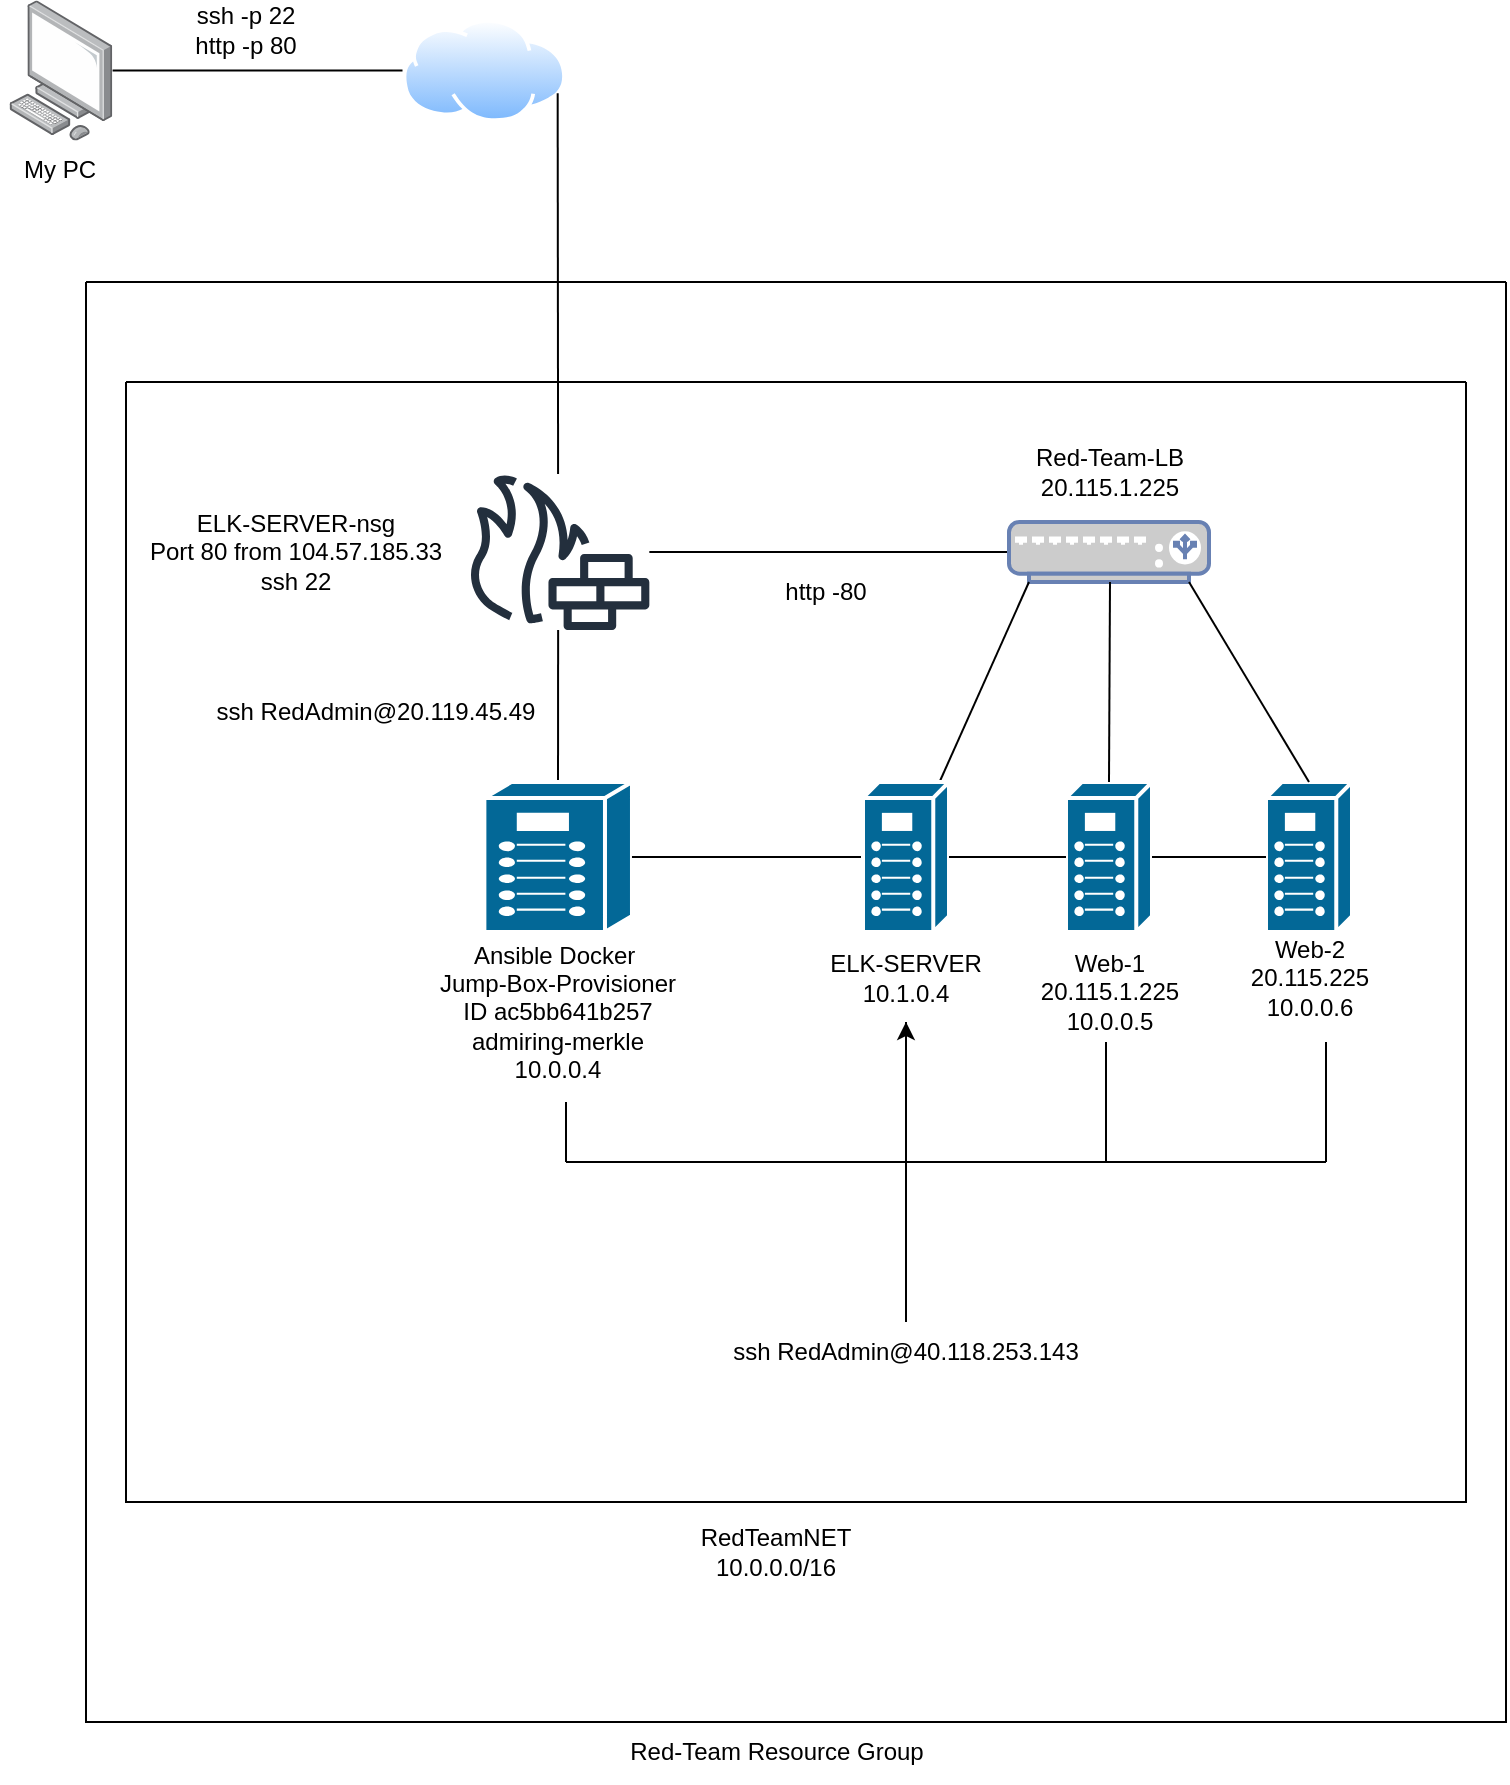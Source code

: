 <mxfile version="15.9.6" type="device"><diagram id="06vKmpi82bSazGG4mUt4" name="Page-1"><mxGraphModel dx="946" dy="1554" grid="1" gridSize="10" guides="1" tooltips="1" connect="1" arrows="1" fold="1" page="1" pageScale="1" pageWidth="850" pageHeight="1100" math="0" shadow="0"><root><mxCell id="0"/><mxCell id="1" parent="0"/><mxCell id="KqxvqCEPu1D006fxf9Ot-1" value="" style="points=[];aspect=fixed;html=1;align=center;shadow=0;dashed=0;image;image=img/lib/allied_telesis/computer_and_terminals/Personal_Computer.svg;" vertex="1" parent="1"><mxGeometry x="41.65" y="99.25" width="51.65" height="70" as="geometry"/></mxCell><mxCell id="KqxvqCEPu1D006fxf9Ot-2" value="My PC" style="text;html=1;strokeColor=none;fillColor=none;align=center;verticalAlign=middle;whiteSpace=wrap;rounded=0;" vertex="1" parent="1"><mxGeometry x="37.48" y="169.25" width="60" height="30" as="geometry"/></mxCell><mxCell id="KqxvqCEPu1D006fxf9Ot-3" value="" style="aspect=fixed;perimeter=ellipsePerimeter;html=1;align=center;shadow=0;dashed=0;spacingTop=3;image;image=img/lib/active_directory/internet_cloud.svg;" vertex="1" parent="1"><mxGeometry x="238.25" y="108.5" width="81.75" height="51.5" as="geometry"/></mxCell><mxCell id="KqxvqCEPu1D006fxf9Ot-4" value="" style="endArrow=none;html=1;rounded=0;entryX=0;entryY=0.5;entryDx=0;entryDy=0;" edge="1" parent="1" source="KqxvqCEPu1D006fxf9Ot-1" target="KqxvqCEPu1D006fxf9Ot-3"><mxGeometry width="50" height="50" relative="1" as="geometry"><mxPoint x="220" y="420" as="sourcePoint"/><mxPoint x="150" y="375" as="targetPoint"/></mxGeometry></mxCell><mxCell id="KqxvqCEPu1D006fxf9Ot-5" value="ssh -p 22&lt;br&gt;http -p 80" style="text;html=1;strokeColor=none;fillColor=none;align=center;verticalAlign=middle;whiteSpace=wrap;rounded=0;" vertex="1" parent="1"><mxGeometry x="130" y="99.25" width="60" height="30" as="geometry"/></mxCell><mxCell id="KqxvqCEPu1D006fxf9Ot-6" value="" style="sketch=0;outlineConnect=0;fontColor=#232F3E;gradientColor=none;fillColor=#232F3D;strokeColor=none;dashed=0;verticalLabelPosition=bottom;verticalAlign=top;align=center;html=1;fontSize=12;fontStyle=0;aspect=fixed;pointerEvents=1;shape=mxgraph.aws4.generic_firewall;" vertex="1" parent="1"><mxGeometry x="270" y="336" width="92.18" height="78" as="geometry"/></mxCell><mxCell id="KqxvqCEPu1D006fxf9Ot-7" value="" style="endArrow=none;html=1;rounded=0;exitX=1;exitY=0.75;exitDx=0;exitDy=0;" edge="1" parent="1" source="KqxvqCEPu1D006fxf9Ot-3" target="KqxvqCEPu1D006fxf9Ot-6"><mxGeometry width="50" height="50" relative="1" as="geometry"><mxPoint x="240" y="420" as="sourcePoint"/><mxPoint x="290" y="370" as="targetPoint"/></mxGeometry></mxCell><mxCell id="KqxvqCEPu1D006fxf9Ot-8" value="ELK-SERVER-nsg&lt;br&gt;Port 80 from 104.57.185.33&lt;br&gt;ssh 22" style="text;html=1;strokeColor=none;fillColor=none;align=center;verticalAlign=middle;whiteSpace=wrap;rounded=0;" vertex="1" parent="1"><mxGeometry x="110" y="360" width="150" height="30" as="geometry"/></mxCell><mxCell id="KqxvqCEPu1D006fxf9Ot-9" value="" style="endArrow=none;html=1;rounded=0;entryX=0;entryY=0.5;entryDx=0;entryDy=0;entryPerimeter=0;" edge="1" parent="1" source="KqxvqCEPu1D006fxf9Ot-6" target="KqxvqCEPu1D006fxf9Ot-12"><mxGeometry width="50" height="50" relative="1" as="geometry"><mxPoint x="420" y="400" as="sourcePoint"/><mxPoint x="450" y="375" as="targetPoint"/></mxGeometry></mxCell><mxCell id="KqxvqCEPu1D006fxf9Ot-12" value="" style="fontColor=#0066CC;verticalAlign=top;verticalLabelPosition=bottom;labelPosition=center;align=center;html=1;outlineConnect=0;fillColor=#CCCCCC;strokeColor=#6881B3;gradientColor=none;gradientDirection=north;strokeWidth=2;shape=mxgraph.networks.load_balancer;" vertex="1" parent="1"><mxGeometry x="541.5" y="360" width="100" height="30" as="geometry"/></mxCell><mxCell id="KqxvqCEPu1D006fxf9Ot-13" value="Red-Team-LB&lt;br&gt;20.115.1.225" style="text;html=1;strokeColor=none;fillColor=none;align=center;verticalAlign=middle;whiteSpace=wrap;rounded=0;" vertex="1" parent="1"><mxGeometry x="541.5" y="320" width="100" height="30" as="geometry"/></mxCell><mxCell id="KqxvqCEPu1D006fxf9Ot-14" value="http -80" style="text;html=1;strokeColor=none;fillColor=none;align=center;verticalAlign=middle;whiteSpace=wrap;rounded=0;" vertex="1" parent="1"><mxGeometry x="420" y="380" width="60" height="30" as="geometry"/></mxCell><mxCell id="KqxvqCEPu1D006fxf9Ot-15" value="" style="endArrow=none;html=1;rounded=0;" edge="1" parent="1" target="KqxvqCEPu1D006fxf9Ot-6"><mxGeometry width="50" height="50" relative="1" as="geometry"><mxPoint x="316" y="500" as="sourcePoint"/><mxPoint x="370" y="360" as="targetPoint"/></mxGeometry></mxCell><mxCell id="KqxvqCEPu1D006fxf9Ot-16" value="" style="shape=mxgraph.cisco.misc.breakout_box;html=1;pointerEvents=1;dashed=0;fillColor=#036897;strokeColor=#ffffff;strokeWidth=2;verticalLabelPosition=bottom;verticalAlign=top;align=center;outlineConnect=0;" vertex="1" parent="1"><mxGeometry x="279.19" y="490" width="73.8" height="75" as="geometry"/></mxCell><mxCell id="KqxvqCEPu1D006fxf9Ot-17" value="ssh RedAdmin@20.119.45.49" style="text;html=1;strokeColor=none;fillColor=none;align=center;verticalAlign=middle;whiteSpace=wrap;rounded=0;" vertex="1" parent="1"><mxGeometry x="120" y="430" width="210" height="50" as="geometry"/></mxCell><mxCell id="KqxvqCEPu1D006fxf9Ot-18" value="Ansible Docker&amp;nbsp;&lt;br&gt;Jump-Box-Provisioner&lt;br&gt;ID ac5bb641b257&lt;br&gt;admiring-merkle&lt;br&gt;10.0.0.4" style="text;html=1;strokeColor=none;fillColor=none;align=center;verticalAlign=middle;whiteSpace=wrap;rounded=0;" vertex="1" parent="1"><mxGeometry x="241.09" y="590" width="150" height="30" as="geometry"/></mxCell><mxCell id="KqxvqCEPu1D006fxf9Ot-19" value="" style="endArrow=none;html=1;rounded=0;exitX=1;exitY=0.5;exitDx=0;exitDy=0;exitPerimeter=0;entryX=0;entryY=0.5;entryDx=0;entryDy=0;entryPerimeter=0;" edge="1" parent="1" source="KqxvqCEPu1D006fxf9Ot-16" target="KqxvqCEPu1D006fxf9Ot-21"><mxGeometry width="50" height="50" relative="1" as="geometry"><mxPoint x="320" y="370" as="sourcePoint"/><mxPoint x="440" y="528" as="targetPoint"/></mxGeometry></mxCell><mxCell id="KqxvqCEPu1D006fxf9Ot-20" value="" style="endArrow=none;html=1;rounded=0;exitX=0.1;exitY=1;exitDx=0;exitDy=0;exitPerimeter=0;" edge="1" parent="1" source="KqxvqCEPu1D006fxf9Ot-12" target="KqxvqCEPu1D006fxf9Ot-21"><mxGeometry width="50" height="50" relative="1" as="geometry"><mxPoint x="480" y="370" as="sourcePoint"/><mxPoint x="490" y="480" as="targetPoint"/></mxGeometry></mxCell><mxCell id="KqxvqCEPu1D006fxf9Ot-21" value="" style="shape=mxgraph.cisco.misc.breakout_box;html=1;pointerEvents=1;dashed=0;fillColor=#036897;strokeColor=#ffffff;strokeWidth=2;verticalLabelPosition=bottom;verticalAlign=top;align=center;outlineConnect=0;" vertex="1" parent="1"><mxGeometry x="468.5" y="490" width="43" height="75" as="geometry"/></mxCell><mxCell id="KqxvqCEPu1D006fxf9Ot-22" value="" style="shape=mxgraph.cisco.misc.breakout_box;html=1;pointerEvents=1;dashed=0;fillColor=#036897;strokeColor=#ffffff;strokeWidth=2;verticalLabelPosition=bottom;verticalAlign=top;align=center;outlineConnect=0;" vertex="1" parent="1"><mxGeometry x="570" y="490" width="43" height="75" as="geometry"/></mxCell><mxCell id="KqxvqCEPu1D006fxf9Ot-23" value="" style="shape=mxgraph.cisco.misc.breakout_box;html=1;pointerEvents=1;dashed=0;fillColor=#036897;strokeColor=#ffffff;strokeWidth=2;verticalLabelPosition=bottom;verticalAlign=top;align=center;outlineConnect=0;" vertex="1" parent="1"><mxGeometry x="670" y="490" width="43" height="75" as="geometry"/></mxCell><mxCell id="KqxvqCEPu1D006fxf9Ot-27" value="" style="endArrow=none;html=1;rounded=0;exitX=1;exitY=0.5;exitDx=0;exitDy=0;exitPerimeter=0;" edge="1" parent="1" source="KqxvqCEPu1D006fxf9Ot-21" target="KqxvqCEPu1D006fxf9Ot-22"><mxGeometry width="50" height="50" relative="1" as="geometry"><mxPoint x="480" y="370" as="sourcePoint"/><mxPoint x="530" y="320" as="targetPoint"/></mxGeometry></mxCell><mxCell id="KqxvqCEPu1D006fxf9Ot-28" value="" style="endArrow=none;html=1;rounded=0;entryX=0;entryY=0.5;entryDx=0;entryDy=0;entryPerimeter=0;exitX=1;exitY=0.5;exitDx=0;exitDy=0;exitPerimeter=0;" edge="1" parent="1" source="KqxvqCEPu1D006fxf9Ot-22" target="KqxvqCEPu1D006fxf9Ot-23"><mxGeometry width="50" height="50" relative="1" as="geometry"><mxPoint x="480" y="370" as="sourcePoint"/><mxPoint x="530" y="320" as="targetPoint"/></mxGeometry></mxCell><mxCell id="KqxvqCEPu1D006fxf9Ot-29" value="" style="endArrow=none;html=1;rounded=0;exitX=0.5;exitY=0;exitDx=0;exitDy=0;exitPerimeter=0;entryX=0.9;entryY=1;entryDx=0;entryDy=0;entryPerimeter=0;" edge="1" parent="1" source="KqxvqCEPu1D006fxf9Ot-23" target="KqxvqCEPu1D006fxf9Ot-12"><mxGeometry width="50" height="50" relative="1" as="geometry"><mxPoint x="480" y="370" as="sourcePoint"/><mxPoint x="600" y="390" as="targetPoint"/></mxGeometry></mxCell><mxCell id="KqxvqCEPu1D006fxf9Ot-30" value="" style="endArrow=none;html=1;rounded=0;exitX=0.5;exitY=0;exitDx=0;exitDy=0;exitPerimeter=0;" edge="1" parent="1" source="KqxvqCEPu1D006fxf9Ot-22"><mxGeometry width="50" height="50" relative="1" as="geometry"><mxPoint x="480" y="370" as="sourcePoint"/><mxPoint x="592" y="390" as="targetPoint"/></mxGeometry></mxCell><mxCell id="KqxvqCEPu1D006fxf9Ot-31" value="ELK-SERVER&lt;br&gt;10.1.0.4" style="text;html=1;strokeColor=none;fillColor=none;align=center;verticalAlign=middle;whiteSpace=wrap;rounded=0;" vertex="1" parent="1"><mxGeometry x="450" y="572.5" width="80" height="30" as="geometry"/></mxCell><mxCell id="KqxvqCEPu1D006fxf9Ot-32" value="Web-1&lt;br&gt;20.115.1.225&lt;br&gt;10.0.0.5" style="text;html=1;strokeColor=none;fillColor=none;align=center;verticalAlign=middle;whiteSpace=wrap;rounded=0;" vertex="1" parent="1"><mxGeometry x="561.5" y="580" width="60" height="30" as="geometry"/></mxCell><mxCell id="KqxvqCEPu1D006fxf9Ot-33" value="Web-2&lt;br&gt;20.115.225&lt;br&gt;10.0.0.6" style="text;html=1;strokeColor=none;fillColor=none;align=center;verticalAlign=middle;whiteSpace=wrap;rounded=0;" vertex="1" parent="1"><mxGeometry x="661.5" y="565" width="60" height="45" as="geometry"/></mxCell><mxCell id="KqxvqCEPu1D006fxf9Ot-36" value="" style="endArrow=none;html=1;rounded=0;" edge="1" parent="1"><mxGeometry width="50" height="50" relative="1" as="geometry"><mxPoint x="320" y="650" as="sourcePoint"/><mxPoint x="320" y="680" as="targetPoint"/></mxGeometry></mxCell><mxCell id="KqxvqCEPu1D006fxf9Ot-39" value="" style="endArrow=none;html=1;rounded=0;" edge="1" parent="1"><mxGeometry width="50" height="50" relative="1" as="geometry"><mxPoint x="320" y="680" as="sourcePoint"/><mxPoint x="700" y="680" as="targetPoint"/></mxGeometry></mxCell><mxCell id="KqxvqCEPu1D006fxf9Ot-40" value="" style="endArrow=none;html=1;rounded=0;" edge="1" parent="1"><mxGeometry width="50" height="50" relative="1" as="geometry"><mxPoint x="490" y="680" as="sourcePoint"/><mxPoint x="490" y="610" as="targetPoint"/></mxGeometry></mxCell><mxCell id="KqxvqCEPu1D006fxf9Ot-41" value="" style="endArrow=none;html=1;rounded=0;" edge="1" parent="1"><mxGeometry width="50" height="50" relative="1" as="geometry"><mxPoint x="590" y="680" as="sourcePoint"/><mxPoint x="590" y="620" as="targetPoint"/></mxGeometry></mxCell><mxCell id="KqxvqCEPu1D006fxf9Ot-42" value="" style="endArrow=none;html=1;rounded=0;" edge="1" parent="1"><mxGeometry width="50" height="50" relative="1" as="geometry"><mxPoint x="700" y="680" as="sourcePoint"/><mxPoint x="700" y="620" as="targetPoint"/></mxGeometry></mxCell><mxCell id="KqxvqCEPu1D006fxf9Ot-46" value="" style="swimlane;startSize=0;" vertex="1" parent="1"><mxGeometry x="80" y="240" width="710" height="720" as="geometry"/></mxCell><mxCell id="KqxvqCEPu1D006fxf9Ot-49" value="" style="swimlane;startSize=0;" vertex="1" parent="KqxvqCEPu1D006fxf9Ot-46"><mxGeometry x="20" y="50" width="670" height="560" as="geometry"/></mxCell><mxCell id="KqxvqCEPu1D006fxf9Ot-56" value="ssh RedAdmin@40.118.253.143" style="text;html=1;strokeColor=none;fillColor=none;align=center;verticalAlign=middle;whiteSpace=wrap;rounded=0;" vertex="1" parent="KqxvqCEPu1D006fxf9Ot-49"><mxGeometry x="295" y="470" width="190" height="30" as="geometry"/></mxCell><mxCell id="KqxvqCEPu1D006fxf9Ot-53" value="RedTeamNET&lt;br&gt;10.0.0.0/16" style="text;html=1;strokeColor=none;fillColor=none;align=center;verticalAlign=middle;whiteSpace=wrap;rounded=0;" vertex="1" parent="KqxvqCEPu1D006fxf9Ot-46"><mxGeometry x="315" y="620" width="60" height="30" as="geometry"/></mxCell><mxCell id="KqxvqCEPu1D006fxf9Ot-48" value="Red-Team Resource Group" style="text;html=1;strokeColor=none;fillColor=none;align=center;verticalAlign=middle;whiteSpace=wrap;rounded=0;" vertex="1" parent="1"><mxGeometry x="343" y="960" width="165" height="30" as="geometry"/></mxCell><mxCell id="KqxvqCEPu1D006fxf9Ot-58" style="edgeStyle=orthogonalEdgeStyle;rounded=0;orthogonalLoop=1;jettySize=auto;html=1;exitX=0.5;exitY=0;exitDx=0;exitDy=0;" edge="1" parent="1" source="KqxvqCEPu1D006fxf9Ot-56"><mxGeometry relative="1" as="geometry"><mxPoint x="490" y="610" as="targetPoint"/></mxGeometry></mxCell></root></mxGraphModel></diagram></mxfile>